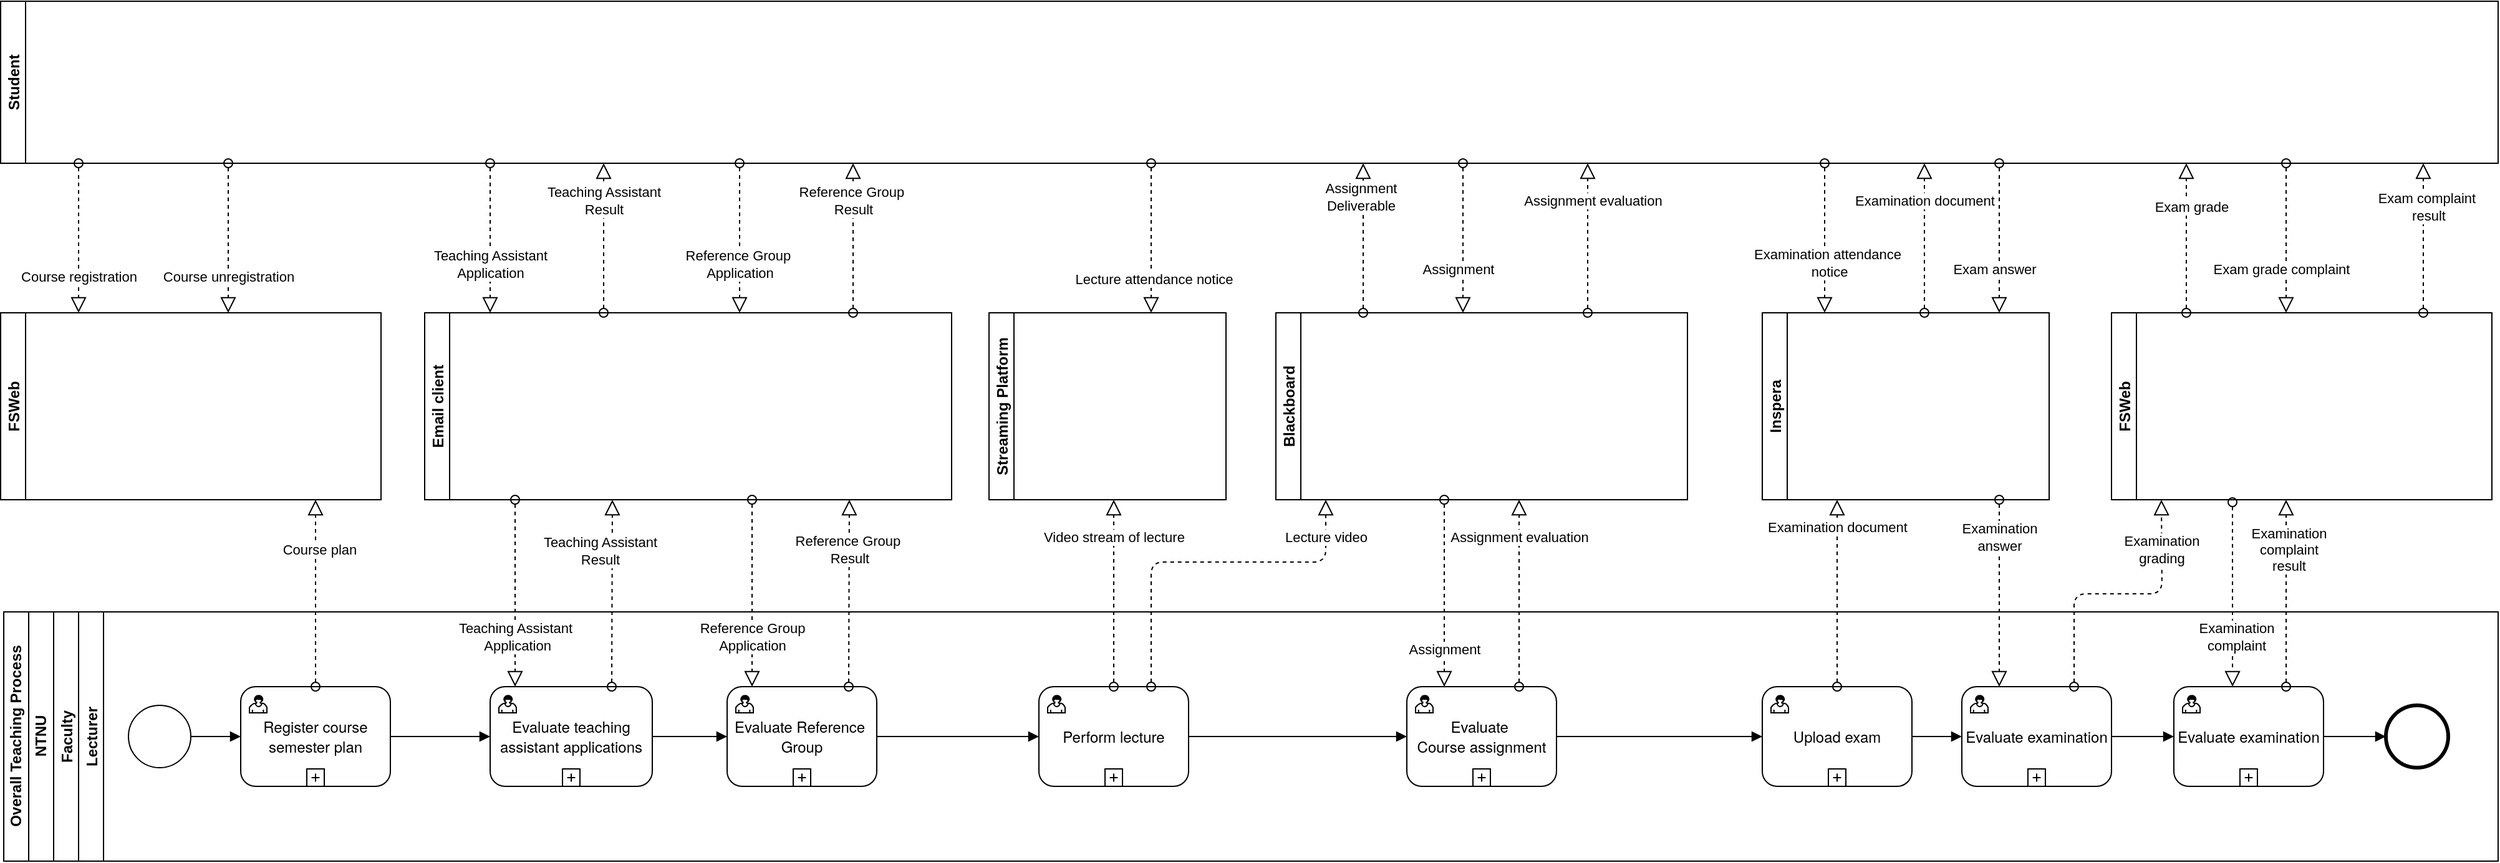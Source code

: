 <mxfile version="13.8.0" type="github">
  <diagram name="Page-1" id="2a216829-ef6e-dabb-86c1-c78162f3ba2b">
    <mxGraphModel dx="618" dy="1472" grid="1" gridSize="10" guides="1" tooltips="1" connect="1" arrows="1" fold="1" page="1" pageScale="1" pageWidth="850" pageHeight="1100" background="#ffffff" math="0" shadow="0">
      <root>
        <mxCell id="0" />
        <mxCell id="1" parent="0" />
        <mxCell id="4NEy2AXO_T3ACagM7eKn-3" value="Overall Teaching Process" style="swimlane;html=1;childLayout=stackLayout;resizeParent=1;resizeParentMax=0;horizontal=0;startSize=20;horizontalStack=0;" vertex="1" parent="1">
          <mxGeometry x="150" y="180" width="2000" height="200" as="geometry" />
        </mxCell>
        <mxCell id="4NEy2AXO_T3ACagM7eKn-4" value="NTNU" style="swimlane;html=1;startSize=20;horizontal=0;" vertex="1" parent="4NEy2AXO_T3ACagM7eKn-3">
          <mxGeometry x="20" width="1980" height="200" as="geometry" />
        </mxCell>
        <mxCell id="4NEy2AXO_T3ACagM7eKn-8" value="Faculty" style="swimlane;startSize=20;horizontal=0;" vertex="1" parent="4NEy2AXO_T3ACagM7eKn-4">
          <mxGeometry x="20" width="1960" height="200" as="geometry" />
        </mxCell>
        <mxCell id="4NEy2AXO_T3ACagM7eKn-11" value="Lecturer" style="swimlane;startSize=20;horizontal=0;" vertex="1" parent="4NEy2AXO_T3ACagM7eKn-8">
          <mxGeometry x="20" width="1940" height="200" as="geometry" />
        </mxCell>
        <mxCell id="4NEy2AXO_T3ACagM7eKn-66" style="edgeStyle=orthogonalEdgeStyle;rounded=0;orthogonalLoop=1;jettySize=auto;html=1;entryX=0;entryY=0.5;entryDx=0;entryDy=0;endArrow=block;endFill=1;" edge="1" parent="4NEy2AXO_T3ACagM7eKn-11" source="4NEy2AXO_T3ACagM7eKn-50" target="4NEy2AXO_T3ACagM7eKn-63">
          <mxGeometry relative="1" as="geometry" />
        </mxCell>
        <mxCell id="4NEy2AXO_T3ACagM7eKn-99" style="edgeStyle=orthogonalEdgeStyle;rounded=0;orthogonalLoop=1;jettySize=auto;html=1;entryX=0;entryY=0.5;entryDx=0;entryDy=0;endArrow=block;endFill=1;" edge="1" parent="4NEy2AXO_T3ACagM7eKn-11" source="4NEy2AXO_T3ACagM7eKn-106" target="4NEy2AXO_T3ACagM7eKn-98">
          <mxGeometry relative="1" as="geometry" />
        </mxCell>
        <mxCell id="4NEy2AXO_T3ACagM7eKn-77" value="&lt;span style=&quot;font-family: &amp;#34;helvetica neue&amp;#34;&quot;&gt;Evaluate examination&lt;br&gt;&lt;/span&gt;" style="html=1;whiteSpace=wrap;rounded=1;dropTarget=0;" vertex="1" parent="4NEy2AXO_T3ACagM7eKn-11">
          <mxGeometry x="1510" y="60" width="120" height="80" as="geometry" />
        </mxCell>
        <mxCell id="4NEy2AXO_T3ACagM7eKn-78" value="" style="html=1;shape=mxgraph.bpmn.user_task;outlineConnect=0;" vertex="1" parent="4NEy2AXO_T3ACagM7eKn-77">
          <mxGeometry width="14" height="14" relative="1" as="geometry">
            <mxPoint x="7" y="7" as="offset" />
          </mxGeometry>
        </mxCell>
        <mxCell id="4NEy2AXO_T3ACagM7eKn-79" value="" style="html=1;shape=plus;outlineConnect=0;" vertex="1" parent="4NEy2AXO_T3ACagM7eKn-77">
          <mxGeometry x="0.5" y="1" width="14" height="14" relative="1" as="geometry">
            <mxPoint x="-7" y="-14" as="offset" />
          </mxGeometry>
        </mxCell>
        <mxCell id="4NEy2AXO_T3ACagM7eKn-97" style="edgeStyle=orthogonalEdgeStyle;rounded=0;orthogonalLoop=1;jettySize=auto;html=1;entryX=0;entryY=0.5;entryDx=0;entryDy=0;endArrow=block;endFill=1;" edge="1" parent="4NEy2AXO_T3ACagM7eKn-11" source="4NEy2AXO_T3ACagM7eKn-80" target="4NEy2AXO_T3ACagM7eKn-77">
          <mxGeometry relative="1" as="geometry" />
        </mxCell>
        <mxCell id="4NEy2AXO_T3ACagM7eKn-80" value="&lt;span style=&quot;font-family: &amp;#34;helvetica neue&amp;#34;&quot;&gt;Upload exam&lt;br&gt;&lt;/span&gt;" style="html=1;whiteSpace=wrap;rounded=1;dropTarget=0;" vertex="1" parent="4NEy2AXO_T3ACagM7eKn-11">
          <mxGeometry x="1350" y="60" width="120" height="80" as="geometry" />
        </mxCell>
        <mxCell id="4NEy2AXO_T3ACagM7eKn-81" value="" style="html=1;shape=mxgraph.bpmn.user_task;outlineConnect=0;" vertex="1" parent="4NEy2AXO_T3ACagM7eKn-80">
          <mxGeometry width="14" height="14" relative="1" as="geometry">
            <mxPoint x="7" y="7" as="offset" />
          </mxGeometry>
        </mxCell>
        <mxCell id="4NEy2AXO_T3ACagM7eKn-82" value="" style="html=1;shape=plus;outlineConnect=0;" vertex="1" parent="4NEy2AXO_T3ACagM7eKn-80">
          <mxGeometry x="0.5" y="1" width="14" height="14" relative="1" as="geometry">
            <mxPoint x="-7" y="-14" as="offset" />
          </mxGeometry>
        </mxCell>
        <mxCell id="4NEy2AXO_T3ACagM7eKn-50" value="&lt;span style=&quot;font-family: &amp;#34;helvetica neue&amp;#34;&quot;&gt;Perform lecture&lt;br&gt;&lt;/span&gt;" style="html=1;whiteSpace=wrap;rounded=1;dropTarget=0;" vertex="1" parent="4NEy2AXO_T3ACagM7eKn-11">
          <mxGeometry x="770" y="60" width="120" height="80" as="geometry" />
        </mxCell>
        <mxCell id="4NEy2AXO_T3ACagM7eKn-51" value="" style="html=1;shape=mxgraph.bpmn.user_task;outlineConnect=0;" vertex="1" parent="4NEy2AXO_T3ACagM7eKn-50">
          <mxGeometry width="14" height="14" relative="1" as="geometry">
            <mxPoint x="7" y="7" as="offset" />
          </mxGeometry>
        </mxCell>
        <mxCell id="4NEy2AXO_T3ACagM7eKn-52" value="" style="html=1;shape=plus;outlineConnect=0;" vertex="1" parent="4NEy2AXO_T3ACagM7eKn-50">
          <mxGeometry x="0.5" y="1" width="14" height="14" relative="1" as="geometry">
            <mxPoint x="-7" y="-14" as="offset" />
          </mxGeometry>
        </mxCell>
        <mxCell id="4NEy2AXO_T3ACagM7eKn-54" style="edgeStyle=orthogonalEdgeStyle;rounded=0;orthogonalLoop=1;jettySize=auto;html=1;entryX=0;entryY=0.5;entryDx=0;entryDy=0;endArrow=block;endFill=1;" edge="1" parent="4NEy2AXO_T3ACagM7eKn-11" source="4NEy2AXO_T3ACagM7eKn-43" target="4NEy2AXO_T3ACagM7eKn-50">
          <mxGeometry relative="1" as="geometry" />
        </mxCell>
        <mxCell id="4NEy2AXO_T3ACagM7eKn-43" value="&lt;span style=&quot;font-family: &amp;#34;helvetica neue&amp;#34;&quot;&gt;Evaluate Reference&amp;nbsp;&lt;br&gt;Group&lt;br&gt;&lt;/span&gt;" style="html=1;whiteSpace=wrap;rounded=1;dropTarget=0;" vertex="1" parent="4NEy2AXO_T3ACagM7eKn-11">
          <mxGeometry x="520" y="60" width="120" height="80" as="geometry" />
        </mxCell>
        <mxCell id="4NEy2AXO_T3ACagM7eKn-44" value="" style="html=1;shape=mxgraph.bpmn.user_task;outlineConnect=0;" vertex="1" parent="4NEy2AXO_T3ACagM7eKn-43">
          <mxGeometry width="14" height="14" relative="1" as="geometry">
            <mxPoint x="7" y="7" as="offset" />
          </mxGeometry>
        </mxCell>
        <mxCell id="4NEy2AXO_T3ACagM7eKn-45" value="" style="html=1;shape=plus;outlineConnect=0;" vertex="1" parent="4NEy2AXO_T3ACagM7eKn-43">
          <mxGeometry x="0.5" y="1" width="14" height="14" relative="1" as="geometry">
            <mxPoint x="-7" y="-14" as="offset" />
          </mxGeometry>
        </mxCell>
        <mxCell id="4NEy2AXO_T3ACagM7eKn-49" style="edgeStyle=orthogonalEdgeStyle;rounded=0;orthogonalLoop=1;jettySize=auto;html=1;entryX=0;entryY=0.5;entryDx=0;entryDy=0;endArrow=block;endFill=1;" edge="1" parent="4NEy2AXO_T3ACagM7eKn-11" source="4NEy2AXO_T3ACagM7eKn-32" target="4NEy2AXO_T3ACagM7eKn-43">
          <mxGeometry relative="1" as="geometry" />
        </mxCell>
        <mxCell id="4NEy2AXO_T3ACagM7eKn-32" value="&lt;span style=&quot;font-family: &amp;#34;helvetica neue&amp;#34;&quot;&gt;Evaluate teaching assistant applications&lt;/span&gt;" style="html=1;whiteSpace=wrap;rounded=1;dropTarget=0;" vertex="1" parent="4NEy2AXO_T3ACagM7eKn-11">
          <mxGeometry x="330" y="60" width="130" height="80" as="geometry" />
        </mxCell>
        <mxCell id="4NEy2AXO_T3ACagM7eKn-33" value="" style="html=1;shape=mxgraph.bpmn.user_task;outlineConnect=0;" vertex="1" parent="4NEy2AXO_T3ACagM7eKn-32">
          <mxGeometry width="14" height="14" relative="1" as="geometry">
            <mxPoint x="7" y="7" as="offset" />
          </mxGeometry>
        </mxCell>
        <mxCell id="4NEy2AXO_T3ACagM7eKn-34" value="" style="html=1;shape=plus;outlineConnect=0;" vertex="1" parent="4NEy2AXO_T3ACagM7eKn-32">
          <mxGeometry x="0.5" y="1" width="14" height="14" relative="1" as="geometry">
            <mxPoint x="-7" y="-14" as="offset" />
          </mxGeometry>
        </mxCell>
        <mxCell id="4NEy2AXO_T3ACagM7eKn-37" style="edgeStyle=orthogonalEdgeStyle;rounded=0;orthogonalLoop=1;jettySize=auto;html=1;entryX=0;entryY=0.5;entryDx=0;entryDy=0;endArrow=block;endFill=1;" edge="1" parent="4NEy2AXO_T3ACagM7eKn-11" source="4NEy2AXO_T3ACagM7eKn-20" target="4NEy2AXO_T3ACagM7eKn-32">
          <mxGeometry relative="1" as="geometry" />
        </mxCell>
        <mxCell id="4NEy2AXO_T3ACagM7eKn-20" value="&lt;span style=&quot;font-family: &amp;#34;helvetica neue&amp;#34;&quot;&gt;Register course semester plan&lt;/span&gt;" style="html=1;whiteSpace=wrap;rounded=1;dropTarget=0;" vertex="1" parent="4NEy2AXO_T3ACagM7eKn-11">
          <mxGeometry x="130" y="60" width="120" height="80" as="geometry" />
        </mxCell>
        <mxCell id="4NEy2AXO_T3ACagM7eKn-21" value="" style="html=1;shape=mxgraph.bpmn.user_task;outlineConnect=0;" vertex="1" parent="4NEy2AXO_T3ACagM7eKn-20">
          <mxGeometry width="14" height="14" relative="1" as="geometry">
            <mxPoint x="7" y="7" as="offset" />
          </mxGeometry>
        </mxCell>
        <mxCell id="4NEy2AXO_T3ACagM7eKn-22" value="" style="html=1;shape=plus;outlineConnect=0;" vertex="1" parent="4NEy2AXO_T3ACagM7eKn-20">
          <mxGeometry x="0.5" y="1" width="14" height="14" relative="1" as="geometry">
            <mxPoint x="-7" y="-14" as="offset" />
          </mxGeometry>
        </mxCell>
        <mxCell id="4NEy2AXO_T3ACagM7eKn-23" style="edgeStyle=orthogonalEdgeStyle;rounded=0;orthogonalLoop=1;jettySize=auto;html=1;entryX=0;entryY=0.5;entryDx=0;entryDy=0;endArrow=block;endFill=1;" edge="1" parent="4NEy2AXO_T3ACagM7eKn-11" source="4NEy2AXO_T3ACagM7eKn-14" target="4NEy2AXO_T3ACagM7eKn-20">
          <mxGeometry relative="1" as="geometry" />
        </mxCell>
        <mxCell id="4NEy2AXO_T3ACagM7eKn-14" value="" style="shape=mxgraph.bpmn.shape;html=1;verticalLabelPosition=bottom;labelBackgroundColor=#ffffff;verticalAlign=top;align=center;perimeter=ellipsePerimeter;outlineConnect=0;outline=standard;symbol=general;" vertex="1" parent="4NEy2AXO_T3ACagM7eKn-11">
          <mxGeometry x="40" y="75" width="50" height="50" as="geometry" />
        </mxCell>
        <mxCell id="4NEy2AXO_T3ACagM7eKn-83" style="edgeStyle=orthogonalEdgeStyle;rounded=0;orthogonalLoop=1;jettySize=auto;html=1;entryX=0;entryY=0.5;entryDx=0;entryDy=0;endArrow=block;endFill=1;" edge="1" parent="4NEy2AXO_T3ACagM7eKn-11" source="4NEy2AXO_T3ACagM7eKn-63" target="4NEy2AXO_T3ACagM7eKn-80">
          <mxGeometry relative="1" as="geometry" />
        </mxCell>
        <mxCell id="4NEy2AXO_T3ACagM7eKn-63" value="&lt;span style=&quot;font-family: &amp;#34;helvetica neue&amp;#34;&quot;&gt;Evaluate&amp;nbsp;&lt;br&gt;Course assignment&lt;br&gt;&lt;/span&gt;" style="html=1;whiteSpace=wrap;rounded=1;dropTarget=0;" vertex="1" parent="4NEy2AXO_T3ACagM7eKn-11">
          <mxGeometry x="1065" y="60" width="120" height="80" as="geometry" />
        </mxCell>
        <mxCell id="4NEy2AXO_T3ACagM7eKn-64" value="" style="html=1;shape=mxgraph.bpmn.user_task;outlineConnect=0;" vertex="1" parent="4NEy2AXO_T3ACagM7eKn-63">
          <mxGeometry width="14" height="14" relative="1" as="geometry">
            <mxPoint x="7" y="7" as="offset" />
          </mxGeometry>
        </mxCell>
        <mxCell id="4NEy2AXO_T3ACagM7eKn-65" value="" style="html=1;shape=plus;outlineConnect=0;" vertex="1" parent="4NEy2AXO_T3ACagM7eKn-63">
          <mxGeometry x="0.5" y="1" width="14" height="14" relative="1" as="geometry">
            <mxPoint x="-7" y="-14" as="offset" />
          </mxGeometry>
        </mxCell>
        <mxCell id="4NEy2AXO_T3ACagM7eKn-98" value="" style="shape=mxgraph.bpmn.shape;html=1;verticalLabelPosition=bottom;labelBackgroundColor=#ffffff;verticalAlign=top;align=center;perimeter=ellipsePerimeter;outlineConnect=0;outline=end;symbol=general;" vertex="1" parent="4NEy2AXO_T3ACagM7eKn-11">
          <mxGeometry x="1850" y="75" width="50" height="50" as="geometry" />
        </mxCell>
        <mxCell id="4NEy2AXO_T3ACagM7eKn-106" value="&lt;span style=&quot;font-family: &amp;#34;helvetica neue&amp;#34;&quot;&gt;Evaluate examination&lt;br&gt;&lt;/span&gt;" style="html=1;whiteSpace=wrap;rounded=1;dropTarget=0;" vertex="1" parent="4NEy2AXO_T3ACagM7eKn-11">
          <mxGeometry x="1680" y="60" width="120" height="80" as="geometry" />
        </mxCell>
        <mxCell id="4NEy2AXO_T3ACagM7eKn-107" value="" style="html=1;shape=mxgraph.bpmn.user_task;outlineConnect=0;" vertex="1" parent="4NEy2AXO_T3ACagM7eKn-106">
          <mxGeometry width="14" height="14" relative="1" as="geometry">
            <mxPoint x="7" y="7" as="offset" />
          </mxGeometry>
        </mxCell>
        <mxCell id="4NEy2AXO_T3ACagM7eKn-108" value="" style="html=1;shape=plus;outlineConnect=0;" vertex="1" parent="4NEy2AXO_T3ACagM7eKn-106">
          <mxGeometry x="0.5" y="1" width="14" height="14" relative="1" as="geometry">
            <mxPoint x="-7" y="-14" as="offset" />
          </mxGeometry>
        </mxCell>
        <mxCell id="4NEy2AXO_T3ACagM7eKn-109" style="edgeStyle=orthogonalEdgeStyle;rounded=0;orthogonalLoop=1;jettySize=auto;html=1;entryX=0;entryY=0.5;entryDx=0;entryDy=0;endArrow=block;endFill=1;" edge="1" parent="4NEy2AXO_T3ACagM7eKn-11" source="4NEy2AXO_T3ACagM7eKn-77" target="4NEy2AXO_T3ACagM7eKn-106">
          <mxGeometry relative="1" as="geometry">
            <mxPoint x="1840" y="280" as="sourcePoint" />
            <mxPoint x="2060" y="280" as="targetPoint" />
          </mxGeometry>
        </mxCell>
        <mxCell id="4NEy2AXO_T3ACagM7eKn-13" value="Student" style="swimlane;startSize=20;horizontal=0;" vertex="1" parent="1">
          <mxGeometry x="147.5" y="-310" width="2002.5" height="130" as="geometry" />
        </mxCell>
        <mxCell id="4NEy2AXO_T3ACagM7eKn-18" value="FSWeb" style="swimlane;startSize=20;horizontal=0;" vertex="1" parent="1">
          <mxGeometry x="147.5" y="-60" width="305" height="150" as="geometry" />
        </mxCell>
        <mxCell id="4NEy2AXO_T3ACagM7eKn-19" value="" style="startArrow=oval;startFill=0;startSize=7;endArrow=block;endFill=0;endSize=10;dashed=1;html=1;exitX=0.5;exitY=0;exitDx=0;exitDy=0;" edge="1" parent="1" source="4NEy2AXO_T3ACagM7eKn-20">
          <mxGeometry width="100" relative="1" as="geometry">
            <mxPoint x="400" y="240" as="sourcePoint" />
            <mxPoint x="400" y="90" as="targetPoint" />
          </mxGeometry>
        </mxCell>
        <mxCell id="4NEy2AXO_T3ACagM7eKn-24" value="Course plan" style="edgeLabel;html=1;align=center;verticalAlign=middle;resizable=0;points=[];" vertex="1" connectable="0" parent="4NEy2AXO_T3ACagM7eKn-19">
          <mxGeometry x="0.467" y="-3" relative="1" as="geometry">
            <mxPoint as="offset" />
          </mxGeometry>
        </mxCell>
        <mxCell id="4NEy2AXO_T3ACagM7eKn-27" value="Email client" style="swimlane;startSize=20;horizontal=0;" vertex="1" parent="1">
          <mxGeometry x="487.5" y="-60" width="422.5" height="150" as="geometry" />
        </mxCell>
        <mxCell id="4NEy2AXO_T3ACagM7eKn-28" value="" style="startArrow=oval;startFill=0;startSize=7;endArrow=block;endFill=0;endSize=10;dashed=1;html=1;" edge="1" parent="1">
          <mxGeometry width="100" relative="1" as="geometry">
            <mxPoint x="330" y="-180" as="sourcePoint" />
            <mxPoint x="330" y="-60" as="targetPoint" />
          </mxGeometry>
        </mxCell>
        <mxCell id="4NEy2AXO_T3ACagM7eKn-29" value="Course unregistration" style="edgeLabel;html=1;align=center;verticalAlign=middle;resizable=0;points=[];" vertex="1" connectable="0" parent="4NEy2AXO_T3ACagM7eKn-28">
          <mxGeometry x="-0.545" relative="1" as="geometry">
            <mxPoint y="63" as="offset" />
          </mxGeometry>
        </mxCell>
        <mxCell id="4NEy2AXO_T3ACagM7eKn-30" value="" style="startArrow=oval;startFill=0;startSize=7;endArrow=block;endFill=0;endSize=10;dashed=1;html=1;" edge="1" parent="1">
          <mxGeometry width="100" relative="1" as="geometry">
            <mxPoint x="540" y="-180" as="sourcePoint" />
            <mxPoint x="540" y="-60" as="targetPoint" />
          </mxGeometry>
        </mxCell>
        <mxCell id="4NEy2AXO_T3ACagM7eKn-31" value="Teaching Assistant &lt;br&gt;Application" style="edgeLabel;html=1;align=center;verticalAlign=middle;resizable=0;points=[];" vertex="1" connectable="0" parent="4NEy2AXO_T3ACagM7eKn-30">
          <mxGeometry x="-0.545" relative="1" as="geometry">
            <mxPoint y="53" as="offset" />
          </mxGeometry>
        </mxCell>
        <mxCell id="4NEy2AXO_T3ACagM7eKn-35" value="Teaching Assistant &lt;br&gt;Result" style="startArrow=oval;startFill=0;startSize=7;endArrow=block;endFill=0;endSize=10;dashed=1;html=1;exitX=0.75;exitY=0;exitDx=0;exitDy=0;" edge="1" parent="1" source="4NEy2AXO_T3ACagM7eKn-32">
          <mxGeometry x="0.455" y="10" width="100" relative="1" as="geometry">
            <mxPoint x="610" y="140" as="sourcePoint" />
            <mxPoint x="638" y="90" as="targetPoint" />
            <mxPoint as="offset" />
          </mxGeometry>
        </mxCell>
        <mxCell id="4NEy2AXO_T3ACagM7eKn-36" value="Teaching Assistant &lt;br&gt;Result" style="startArrow=oval;startFill=0;startSize=7;endArrow=block;endFill=0;endSize=10;dashed=1;html=1;" edge="1" parent="1">
          <mxGeometry x="0.5" width="100" relative="1" as="geometry">
            <mxPoint x="631" y="-60" as="sourcePoint" />
            <mxPoint x="631" y="-180" as="targetPoint" />
            <mxPoint as="offset" />
          </mxGeometry>
        </mxCell>
        <mxCell id="4NEy2AXO_T3ACagM7eKn-38" value="" style="startArrow=oval;startFill=0;startSize=7;endArrow=block;endFill=0;endSize=10;dashed=1;html=1;" edge="1" parent="1">
          <mxGeometry width="100" relative="1" as="geometry">
            <mxPoint x="560" y="90" as="sourcePoint" />
            <mxPoint x="560" y="240" as="targetPoint" />
          </mxGeometry>
        </mxCell>
        <mxCell id="4NEy2AXO_T3ACagM7eKn-39" value="Teaching Assistant&lt;br&gt;&amp;nbsp;Application" style="edgeLabel;html=1;align=center;verticalAlign=middle;resizable=0;points=[];" vertex="1" connectable="0" parent="4NEy2AXO_T3ACagM7eKn-38">
          <mxGeometry x="-0.545" relative="1" as="geometry">
            <mxPoint y="76.03" as="offset" />
          </mxGeometry>
        </mxCell>
        <mxCell id="4NEy2AXO_T3ACagM7eKn-40" value="" style="startArrow=oval;startFill=0;startSize=7;endArrow=block;endFill=0;endSize=10;dashed=1;html=1;" edge="1" parent="1">
          <mxGeometry width="100" relative="1" as="geometry">
            <mxPoint x="740" y="-180" as="sourcePoint" />
            <mxPoint x="740" y="-60" as="targetPoint" />
          </mxGeometry>
        </mxCell>
        <mxCell id="4NEy2AXO_T3ACagM7eKn-41" value="Reference Group&amp;nbsp;&lt;br&gt;Application" style="edgeLabel;html=1;align=center;verticalAlign=middle;resizable=0;points=[];" vertex="1" connectable="0" parent="4NEy2AXO_T3ACagM7eKn-40">
          <mxGeometry x="-0.545" relative="1" as="geometry">
            <mxPoint y="53" as="offset" />
          </mxGeometry>
        </mxCell>
        <mxCell id="4NEy2AXO_T3ACagM7eKn-42" value="Reference Group&amp;nbsp;&lt;br&gt;Result" style="startArrow=oval;startFill=0;startSize=7;endArrow=block;endFill=0;endSize=10;dashed=1;html=1;" edge="1" parent="1">
          <mxGeometry x="0.5" width="100" relative="1" as="geometry">
            <mxPoint x="831" y="-60" as="sourcePoint" />
            <mxPoint x="831" y="-180" as="targetPoint" />
            <mxPoint as="offset" />
          </mxGeometry>
        </mxCell>
        <mxCell id="4NEy2AXO_T3ACagM7eKn-46" value="Reference Group&amp;nbsp;&lt;br&gt;Result" style="startArrow=oval;startFill=0;startSize=7;endArrow=block;endFill=0;endSize=10;dashed=1;html=1;exitX=0.75;exitY=0;exitDx=0;exitDy=0;" edge="1" parent="1">
          <mxGeometry x="0.467" width="100" relative="1" as="geometry">
            <mxPoint x="827.5" y="240" as="sourcePoint" />
            <mxPoint x="828" y="90" as="targetPoint" />
            <mxPoint as="offset" />
          </mxGeometry>
        </mxCell>
        <mxCell id="4NEy2AXO_T3ACagM7eKn-47" value="" style="startArrow=oval;startFill=0;startSize=7;endArrow=block;endFill=0;endSize=10;dashed=1;html=1;" edge="1" parent="1">
          <mxGeometry width="100" relative="1" as="geometry">
            <mxPoint x="750" y="90" as="sourcePoint" />
            <mxPoint x="750" y="240" as="targetPoint" />
          </mxGeometry>
        </mxCell>
        <mxCell id="4NEy2AXO_T3ACagM7eKn-48" value="Reference Group&lt;br&gt;Application" style="edgeLabel;html=1;align=center;verticalAlign=middle;resizable=0;points=[];" vertex="1" connectable="0" parent="4NEy2AXO_T3ACagM7eKn-47">
          <mxGeometry x="-0.545" relative="1" as="geometry">
            <mxPoint y="76.03" as="offset" />
          </mxGeometry>
        </mxCell>
        <mxCell id="4NEy2AXO_T3ACagM7eKn-53" value="Streaming Platform" style="swimlane;startSize=20;horizontal=0;" vertex="1" parent="1">
          <mxGeometry x="940" y="-60" width="190" height="150" as="geometry" />
        </mxCell>
        <mxCell id="4NEy2AXO_T3ACagM7eKn-55" value="Video stream of lecture" style="startArrow=oval;startFill=0;startSize=7;endArrow=block;endFill=0;endSize=10;dashed=1;html=1;exitX=0.5;exitY=0;exitDx=0;exitDy=0;" edge="1" parent="1" source="4NEy2AXO_T3ACagM7eKn-50">
          <mxGeometry x="0.6" width="100" relative="1" as="geometry">
            <mxPoint x="837.5" y="250" as="sourcePoint" />
            <mxPoint x="1040" y="90" as="targetPoint" />
            <mxPoint as="offset" />
          </mxGeometry>
        </mxCell>
        <mxCell id="4NEy2AXO_T3ACagM7eKn-56" value="" style="startArrow=oval;startFill=0;startSize=7;endArrow=block;endFill=0;endSize=10;dashed=1;html=1;" edge="1" parent="1">
          <mxGeometry width="100" relative="1" as="geometry">
            <mxPoint x="1070" y="-180" as="sourcePoint" />
            <mxPoint x="1070" y="-60" as="targetPoint" />
          </mxGeometry>
        </mxCell>
        <mxCell id="4NEy2AXO_T3ACagM7eKn-57" value="Lecture attendance notice" style="edgeLabel;html=1;align=center;verticalAlign=middle;resizable=0;points=[];" vertex="1" connectable="0" parent="4NEy2AXO_T3ACagM7eKn-56">
          <mxGeometry x="0.55" y="2" relative="1" as="geometry">
            <mxPoint as="offset" />
          </mxGeometry>
        </mxCell>
        <mxCell id="4NEy2AXO_T3ACagM7eKn-58" value="Blackboard" style="swimlane;startSize=20;horizontal=0;" vertex="1" parent="1">
          <mxGeometry x="1170" y="-60" width="330" height="150" as="geometry" />
        </mxCell>
        <mxCell id="4NEy2AXO_T3ACagM7eKn-59" value="Lecture video" style="startArrow=oval;startFill=0;startSize=7;endArrow=block;endFill=0;endSize=10;dashed=1;html=1;exitX=0.75;exitY=0;exitDx=0;exitDy=0;edgeStyle=orthogonalEdgeStyle;" edge="1" parent="1" source="4NEy2AXO_T3ACagM7eKn-50">
          <mxGeometry x="0.798" width="100" relative="1" as="geometry">
            <mxPoint x="1050" y="250" as="sourcePoint" />
            <mxPoint x="1210" y="90" as="targetPoint" />
            <mxPoint as="offset" />
            <Array as="points">
              <mxPoint x="1070" y="140" />
              <mxPoint x="1210" y="140" />
            </Array>
          </mxGeometry>
        </mxCell>
        <mxCell id="4NEy2AXO_T3ACagM7eKn-67" value="Assignment evaluation" style="startArrow=oval;startFill=0;startSize=7;endArrow=block;endFill=0;endSize=10;dashed=1;html=1;exitX=0.75;exitY=0;exitDx=0;exitDy=0;" edge="1" parent="1" source="4NEy2AXO_T3ACagM7eKn-63">
          <mxGeometry x="0.6" width="100" relative="1" as="geometry">
            <mxPoint x="1050" y="250" as="sourcePoint" />
            <mxPoint x="1365" y="90" as="targetPoint" />
            <mxPoint as="offset" />
          </mxGeometry>
        </mxCell>
        <mxCell id="4NEy2AXO_T3ACagM7eKn-68" value="Assignment" style="startArrow=oval;startFill=0;startSize=7;endArrow=block;endFill=0;endSize=10;dashed=1;html=1;entryX=0.25;entryY=0;entryDx=0;entryDy=0;" edge="1" parent="1" target="4NEy2AXO_T3ACagM7eKn-63">
          <mxGeometry x="0.6" width="100" relative="1" as="geometry">
            <mxPoint x="1305" y="90" as="sourcePoint" />
            <mxPoint x="1375" y="100" as="targetPoint" />
            <mxPoint as="offset" />
          </mxGeometry>
        </mxCell>
        <mxCell id="4NEy2AXO_T3ACagM7eKn-69" value="" style="startArrow=oval;startFill=0;startSize=7;endArrow=block;endFill=0;endSize=10;dashed=1;html=1;" edge="1" parent="1">
          <mxGeometry width="100" relative="1" as="geometry">
            <mxPoint x="1240" y="-60" as="sourcePoint" />
            <mxPoint x="1240" y="-180" as="targetPoint" />
          </mxGeometry>
        </mxCell>
        <mxCell id="4NEy2AXO_T3ACagM7eKn-70" value="Assignment &lt;br&gt;Deliverable" style="edgeLabel;html=1;align=center;verticalAlign=middle;resizable=0;points=[];" vertex="1" connectable="0" parent="4NEy2AXO_T3ACagM7eKn-69">
          <mxGeometry x="0.55" y="2" relative="1" as="geometry">
            <mxPoint as="offset" />
          </mxGeometry>
        </mxCell>
        <mxCell id="4NEy2AXO_T3ACagM7eKn-71" value="" style="startArrow=oval;startFill=0;startSize=7;endArrow=block;endFill=0;endSize=10;dashed=1;html=1;" edge="1" parent="1">
          <mxGeometry width="100" relative="1" as="geometry">
            <mxPoint x="1320" y="-180" as="sourcePoint" />
            <mxPoint x="1320" y="-60" as="targetPoint" />
          </mxGeometry>
        </mxCell>
        <mxCell id="4NEy2AXO_T3ACagM7eKn-73" value="Assignment" style="edgeLabel;html=1;align=center;verticalAlign=middle;resizable=0;points=[];" vertex="1" connectable="0" parent="4NEy2AXO_T3ACagM7eKn-71">
          <mxGeometry x="0.417" y="-4" relative="1" as="geometry">
            <mxPoint as="offset" />
          </mxGeometry>
        </mxCell>
        <mxCell id="4NEy2AXO_T3ACagM7eKn-74" value="" style="startArrow=oval;startFill=0;startSize=7;endArrow=block;endFill=0;endSize=10;dashed=1;html=1;" edge="1" parent="1">
          <mxGeometry width="100" relative="1" as="geometry">
            <mxPoint x="1420" y="-60" as="sourcePoint" />
            <mxPoint x="1420" y="-180" as="targetPoint" />
          </mxGeometry>
        </mxCell>
        <mxCell id="4NEy2AXO_T3ACagM7eKn-75" value="Assignment evaluation" style="edgeLabel;html=1;align=center;verticalAlign=middle;resizable=0;points=[];" vertex="1" connectable="0" parent="4NEy2AXO_T3ACagM7eKn-74">
          <mxGeometry x="0.417" y="-4" relative="1" as="geometry">
            <mxPoint y="-5" as="offset" />
          </mxGeometry>
        </mxCell>
        <mxCell id="4NEy2AXO_T3ACagM7eKn-76" value="Inspera" style="swimlane;startSize=20;horizontal=0;" vertex="1" parent="1">
          <mxGeometry x="1560" y="-60" width="230" height="150" as="geometry" />
        </mxCell>
        <mxCell id="4NEy2AXO_T3ACagM7eKn-84" value="" style="startArrow=oval;startFill=0;startSize=7;endArrow=block;endFill=0;endSize=10;dashed=1;html=1;exitX=0.5;exitY=0;exitDx=0;exitDy=0;" edge="1" parent="1" source="4NEy2AXO_T3ACagM7eKn-80">
          <mxGeometry width="100" relative="1" as="geometry">
            <mxPoint x="1610" y="130" as="sourcePoint" />
            <mxPoint x="1620" y="90" as="targetPoint" />
          </mxGeometry>
        </mxCell>
        <mxCell id="4NEy2AXO_T3ACagM7eKn-85" value="Examination document" style="edgeLabel;html=1;align=center;verticalAlign=middle;resizable=0;points=[];" vertex="1" connectable="0" parent="4NEy2AXO_T3ACagM7eKn-84">
          <mxGeometry x="0.707" relative="1" as="geometry">
            <mxPoint as="offset" />
          </mxGeometry>
        </mxCell>
        <mxCell id="4NEy2AXO_T3ACagM7eKn-86" value="" style="startArrow=oval;startFill=0;startSize=7;endArrow=block;endFill=0;endSize=10;dashed=1;html=1;entryX=0.25;entryY=0;entryDx=0;entryDy=0;" edge="1" parent="1" target="4NEy2AXO_T3ACagM7eKn-77">
          <mxGeometry width="100" relative="1" as="geometry">
            <mxPoint x="1750" y="90" as="sourcePoint" />
            <mxPoint x="1860" y="150" as="targetPoint" />
          </mxGeometry>
        </mxCell>
        <mxCell id="4NEy2AXO_T3ACagM7eKn-87" value="Examination&lt;br&gt;answer" style="edgeLabel;html=1;align=center;verticalAlign=middle;resizable=0;points=[];" vertex="1" connectable="0" parent="4NEy2AXO_T3ACagM7eKn-86">
          <mxGeometry x="-0.747" relative="1" as="geometry">
            <mxPoint y="11" as="offset" />
          </mxGeometry>
        </mxCell>
        <mxCell id="4NEy2AXO_T3ACagM7eKn-88" value="" style="startArrow=oval;startFill=0;startSize=7;endArrow=block;endFill=0;endSize=10;dashed=1;html=1;" edge="1" parent="1">
          <mxGeometry width="100" relative="1" as="geometry">
            <mxPoint x="1610" y="-180" as="sourcePoint" />
            <mxPoint x="1610" y="-60" as="targetPoint" />
          </mxGeometry>
        </mxCell>
        <mxCell id="4NEy2AXO_T3ACagM7eKn-89" value="Examination attendance&lt;br&gt;&amp;nbsp;notice" style="edgeLabel;html=1;align=center;verticalAlign=middle;resizable=0;points=[];" vertex="1" connectable="0" parent="4NEy2AXO_T3ACagM7eKn-88">
          <mxGeometry x="0.55" y="2" relative="1" as="geometry">
            <mxPoint y="-13" as="offset" />
          </mxGeometry>
        </mxCell>
        <mxCell id="4NEy2AXO_T3ACagM7eKn-90" value="" style="startArrow=oval;startFill=0;startSize=7;endArrow=block;endFill=0;endSize=10;dashed=1;html=1;" edge="1" parent="1">
          <mxGeometry width="100" relative="1" as="geometry">
            <mxPoint x="1690" y="-60" as="sourcePoint" />
            <mxPoint x="1690" y="-180" as="targetPoint" />
          </mxGeometry>
        </mxCell>
        <mxCell id="4NEy2AXO_T3ACagM7eKn-91" value="Examination document" style="edgeLabel;html=1;align=center;verticalAlign=middle;resizable=0;points=[];" vertex="1" connectable="0" parent="4NEy2AXO_T3ACagM7eKn-90">
          <mxGeometry x="0.707" relative="1" as="geometry">
            <mxPoint y="12" as="offset" />
          </mxGeometry>
        </mxCell>
        <mxCell id="4NEy2AXO_T3ACagM7eKn-92" value="" style="startArrow=oval;startFill=0;startSize=7;endArrow=block;endFill=0;endSize=10;dashed=1;html=1;" edge="1" parent="1">
          <mxGeometry width="100" relative="1" as="geometry">
            <mxPoint x="1750" y="-180" as="sourcePoint" />
            <mxPoint x="1750" y="-60" as="targetPoint" />
          </mxGeometry>
        </mxCell>
        <mxCell id="4NEy2AXO_T3ACagM7eKn-93" value="Exam answer" style="edgeLabel;html=1;align=center;verticalAlign=middle;resizable=0;points=[];" vertex="1" connectable="0" parent="4NEy2AXO_T3ACagM7eKn-92">
          <mxGeometry x="0.417" y="-4" relative="1" as="geometry">
            <mxPoint as="offset" />
          </mxGeometry>
        </mxCell>
        <mxCell id="4NEy2AXO_T3ACagM7eKn-94" value="FSWeb" style="swimlane;startSize=20;horizontal=0;" vertex="1" parent="1">
          <mxGeometry x="1840" y="-60" width="305" height="150" as="geometry" />
        </mxCell>
        <mxCell id="4NEy2AXO_T3ACagM7eKn-110" value="" style="startArrow=oval;startFill=0;startSize=7;endArrow=block;endFill=0;endSize=10;dashed=1;html=1;edgeStyle=orthogonalEdgeStyle;entryX=0.392;entryY=-0.025;entryDx=0;entryDy=0;entryPerimeter=0;" edge="1" parent="4NEy2AXO_T3ACagM7eKn-94">
          <mxGeometry width="100" relative="1" as="geometry">
            <mxPoint x="97" y="152" as="sourcePoint" />
            <mxPoint x="97.04" y="300" as="targetPoint" />
          </mxGeometry>
        </mxCell>
        <mxCell id="4NEy2AXO_T3ACagM7eKn-111" value="Examination&lt;br&gt;complaint" style="edgeLabel;html=1;align=center;verticalAlign=middle;resizable=0;points=[];" vertex="1" connectable="0" parent="4NEy2AXO_T3ACagM7eKn-110">
          <mxGeometry x="-0.747" relative="1" as="geometry">
            <mxPoint x="2.99" y="89" as="offset" />
          </mxGeometry>
        </mxCell>
        <mxCell id="4NEy2AXO_T3ACagM7eKn-95" value="" style="startArrow=oval;startFill=0;startSize=7;endArrow=block;endFill=0;endSize=10;dashed=1;html=1;exitX=0.75;exitY=0;exitDx=0;exitDy=0;edgeStyle=orthogonalEdgeStyle;" edge="1" parent="1" source="4NEy2AXO_T3ACagM7eKn-77">
          <mxGeometry width="100" relative="1" as="geometry">
            <mxPoint x="1760" y="100" as="sourcePoint" />
            <mxPoint x="1880" y="90" as="targetPoint" />
          </mxGeometry>
        </mxCell>
        <mxCell id="4NEy2AXO_T3ACagM7eKn-96" value="Examination&lt;br&gt;grading" style="edgeLabel;html=1;align=center;verticalAlign=middle;resizable=0;points=[];" vertex="1" connectable="0" parent="4NEy2AXO_T3ACagM7eKn-95">
          <mxGeometry x="-0.747" relative="1" as="geometry">
            <mxPoint x="70" y="-82" as="offset" />
          </mxGeometry>
        </mxCell>
        <mxCell id="4NEy2AXO_T3ACagM7eKn-100" value="" style="startArrow=oval;startFill=0;startSize=7;endArrow=block;endFill=0;endSize=10;dashed=1;html=1;" edge="1" parent="1">
          <mxGeometry width="100" relative="1" as="geometry">
            <mxPoint x="1900" y="-60" as="sourcePoint" />
            <mxPoint x="1900" y="-180" as="targetPoint" />
          </mxGeometry>
        </mxCell>
        <mxCell id="4NEy2AXO_T3ACagM7eKn-101" value="Exam grade" style="edgeLabel;html=1;align=center;verticalAlign=middle;resizable=0;points=[];" vertex="1" connectable="0" parent="4NEy2AXO_T3ACagM7eKn-100">
          <mxGeometry x="0.417" y="-4" relative="1" as="geometry">
            <mxPoint as="offset" />
          </mxGeometry>
        </mxCell>
        <mxCell id="4NEy2AXO_T3ACagM7eKn-102" value="" style="startArrow=oval;startFill=0;startSize=7;endArrow=block;endFill=0;endSize=10;dashed=1;html=1;" edge="1" parent="1">
          <mxGeometry width="100" relative="1" as="geometry">
            <mxPoint x="1980" y="-180" as="sourcePoint" />
            <mxPoint x="1980" y="-60" as="targetPoint" />
          </mxGeometry>
        </mxCell>
        <mxCell id="4NEy2AXO_T3ACagM7eKn-103" value="Exam grade complaint" style="edgeLabel;html=1;align=center;verticalAlign=middle;resizable=0;points=[];" vertex="1" connectable="0" parent="4NEy2AXO_T3ACagM7eKn-102">
          <mxGeometry x="0.417" y="-4" relative="1" as="geometry">
            <mxPoint as="offset" />
          </mxGeometry>
        </mxCell>
        <mxCell id="4NEy2AXO_T3ACagM7eKn-104" value="" style="startArrow=oval;startFill=0;startSize=7;endArrow=block;endFill=0;endSize=10;dashed=1;html=1;" edge="1" parent="1">
          <mxGeometry width="100" relative="1" as="geometry">
            <mxPoint x="2090" y="-60" as="sourcePoint" />
            <mxPoint x="2090" y="-180" as="targetPoint" />
          </mxGeometry>
        </mxCell>
        <mxCell id="4NEy2AXO_T3ACagM7eKn-105" value="Exam complaint&amp;nbsp;&lt;br&gt;result" style="edgeLabel;html=1;align=center;verticalAlign=middle;resizable=0;points=[];" vertex="1" connectable="0" parent="4NEy2AXO_T3ACagM7eKn-104">
          <mxGeometry x="0.417" y="-4" relative="1" as="geometry">
            <mxPoint as="offset" />
          </mxGeometry>
        </mxCell>
        <mxCell id="4NEy2AXO_T3ACagM7eKn-112" value="" style="startArrow=oval;startFill=0;startSize=7;endArrow=block;endFill=0;endSize=10;dashed=1;html=1;exitX=0.75;exitY=0;exitDx=0;exitDy=0;" edge="1" parent="1" source="4NEy2AXO_T3ACagM7eKn-106">
          <mxGeometry width="100" relative="1" as="geometry">
            <mxPoint x="2020" y="130" as="sourcePoint" />
            <mxPoint x="1980" y="90" as="targetPoint" />
          </mxGeometry>
        </mxCell>
        <mxCell id="4NEy2AXO_T3ACagM7eKn-113" value="Examination&lt;br&gt;complaint&lt;br&gt;result" style="edgeLabel;html=1;align=center;verticalAlign=middle;resizable=0;points=[];" vertex="1" connectable="0" parent="4NEy2AXO_T3ACagM7eKn-112">
          <mxGeometry x="0.72" y="-2" relative="1" as="geometry">
            <mxPoint y="19" as="offset" />
          </mxGeometry>
        </mxCell>
        <mxCell id="4NEy2AXO_T3ACagM7eKn-25" value="" style="startArrow=oval;startFill=0;startSize=7;endArrow=block;endFill=0;endSize=10;dashed=1;html=1;" edge="1" parent="1">
          <mxGeometry width="100" relative="1" as="geometry">
            <mxPoint x="210" y="-180" as="sourcePoint" />
            <mxPoint x="210" y="-60" as="targetPoint" />
          </mxGeometry>
        </mxCell>
        <mxCell id="4NEy2AXO_T3ACagM7eKn-26" value="Course registration" style="edgeLabel;html=1;align=center;verticalAlign=middle;resizable=0;points=[];" vertex="1" connectable="0" parent="4NEy2AXO_T3ACagM7eKn-25">
          <mxGeometry x="-0.545" relative="1" as="geometry">
            <mxPoint y="63.01" as="offset" />
          </mxGeometry>
        </mxCell>
      </root>
    </mxGraphModel>
  </diagram>
</mxfile>
